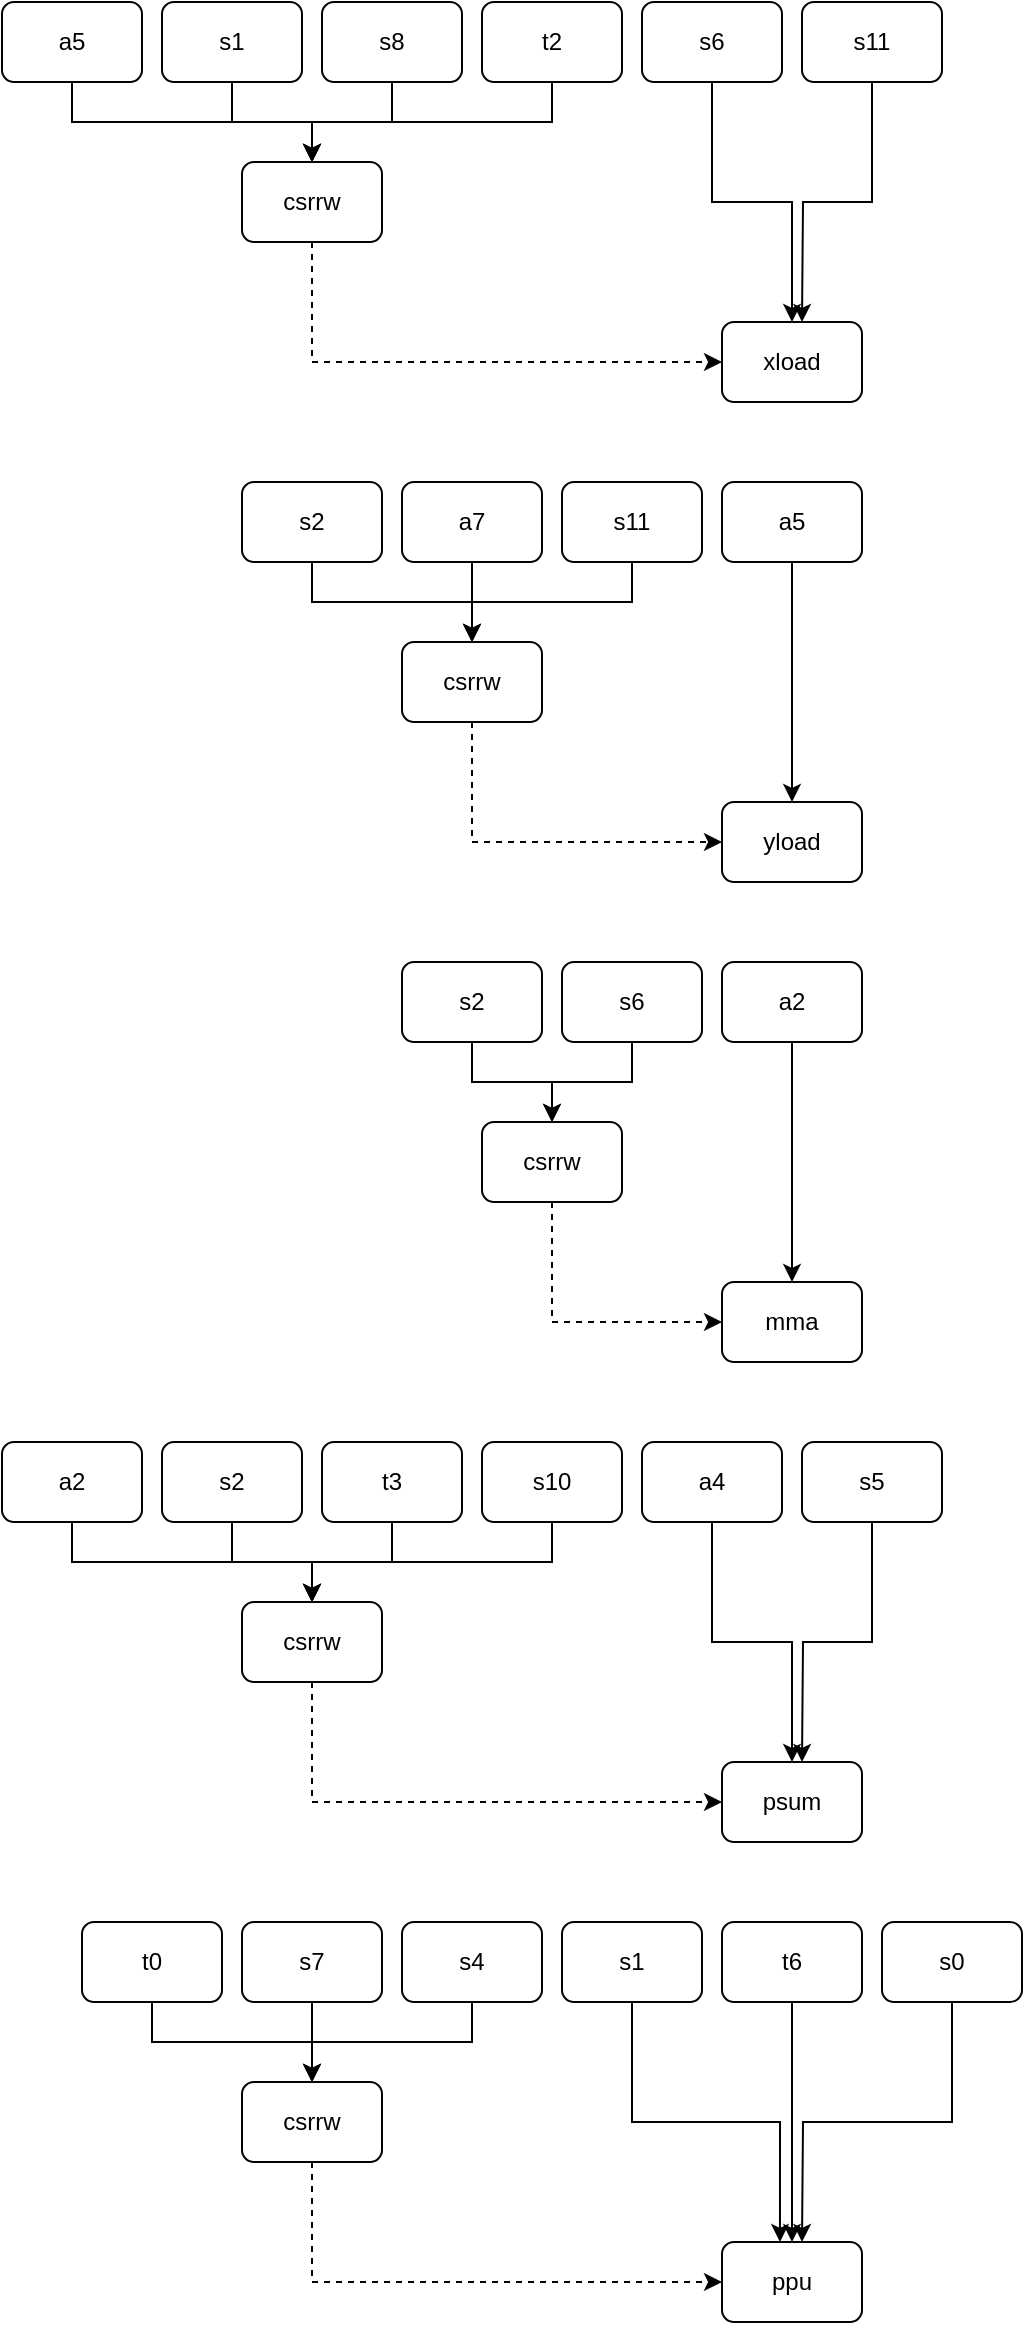 <mxfile version="24.2.7" type="github">
  <diagram id="C5RBs43oDa-KdzZeNtuy" name="Page-1">
    <mxGraphModel dx="1221" dy="652" grid="1" gridSize="10" guides="1" tooltips="1" connect="1" arrows="1" fold="1" page="1" pageScale="1" pageWidth="827" pageHeight="1169" math="0" shadow="0">
      <root>
        <mxCell id="WIyWlLk6GJQsqaUBKTNV-0" />
        <mxCell id="WIyWlLk6GJQsqaUBKTNV-1" parent="WIyWlLk6GJQsqaUBKTNV-0" />
        <mxCell id="gemFI4QmH1A-u6PZFKJa-9" style="edgeStyle=orthogonalEdgeStyle;rounded=0;orthogonalLoop=1;jettySize=auto;html=1;exitX=0.5;exitY=1;exitDx=0;exitDy=0;entryX=0.5;entryY=0;entryDx=0;entryDy=0;" edge="1" parent="WIyWlLk6GJQsqaUBKTNV-1" source="WIyWlLk6GJQsqaUBKTNV-3" target="gemFI4QmH1A-u6PZFKJa-8">
          <mxGeometry relative="1" as="geometry" />
        </mxCell>
        <mxCell id="WIyWlLk6GJQsqaUBKTNV-3" value="a5" style="rounded=1;whiteSpace=wrap;html=1;fontSize=12;glass=0;strokeWidth=1;shadow=0;" parent="WIyWlLk6GJQsqaUBKTNV-1" vertex="1">
          <mxGeometry x="40" y="80" width="70" height="40" as="geometry" />
        </mxCell>
        <mxCell id="gemFI4QmH1A-u6PZFKJa-10" style="edgeStyle=orthogonalEdgeStyle;rounded=0;orthogonalLoop=1;jettySize=auto;html=1;exitX=0.5;exitY=1;exitDx=0;exitDy=0;entryX=0.5;entryY=0;entryDx=0;entryDy=0;" edge="1" parent="WIyWlLk6GJQsqaUBKTNV-1" source="WIyWlLk6GJQsqaUBKTNV-7" target="gemFI4QmH1A-u6PZFKJa-8">
          <mxGeometry relative="1" as="geometry" />
        </mxCell>
        <mxCell id="WIyWlLk6GJQsqaUBKTNV-7" value="s1" style="rounded=1;whiteSpace=wrap;html=1;fontSize=12;glass=0;strokeWidth=1;shadow=0;" parent="WIyWlLk6GJQsqaUBKTNV-1" vertex="1">
          <mxGeometry x="120" y="80" width="70" height="40" as="geometry" />
        </mxCell>
        <mxCell id="gemFI4QmH1A-u6PZFKJa-11" style="edgeStyle=orthogonalEdgeStyle;rounded=0;orthogonalLoop=1;jettySize=auto;html=1;exitX=0.5;exitY=1;exitDx=0;exitDy=0;entryX=0.5;entryY=0;entryDx=0;entryDy=0;" edge="1" parent="WIyWlLk6GJQsqaUBKTNV-1" source="gemFI4QmH1A-u6PZFKJa-3" target="gemFI4QmH1A-u6PZFKJa-8">
          <mxGeometry relative="1" as="geometry" />
        </mxCell>
        <mxCell id="gemFI4QmH1A-u6PZFKJa-3" value="s8" style="rounded=1;whiteSpace=wrap;html=1;fontSize=12;glass=0;strokeWidth=1;shadow=0;" vertex="1" parent="WIyWlLk6GJQsqaUBKTNV-1">
          <mxGeometry x="200" y="80" width="70" height="40" as="geometry" />
        </mxCell>
        <mxCell id="gemFI4QmH1A-u6PZFKJa-12" style="edgeStyle=orthogonalEdgeStyle;rounded=0;orthogonalLoop=1;jettySize=auto;html=1;exitX=0.5;exitY=1;exitDx=0;exitDy=0;entryX=0.5;entryY=0;entryDx=0;entryDy=0;" edge="1" parent="WIyWlLk6GJQsqaUBKTNV-1" source="gemFI4QmH1A-u6PZFKJa-4" target="gemFI4QmH1A-u6PZFKJa-8">
          <mxGeometry relative="1" as="geometry" />
        </mxCell>
        <mxCell id="gemFI4QmH1A-u6PZFKJa-4" value="t2" style="rounded=1;whiteSpace=wrap;html=1;fontSize=12;glass=0;strokeWidth=1;shadow=0;" vertex="1" parent="WIyWlLk6GJQsqaUBKTNV-1">
          <mxGeometry x="280" y="80" width="70" height="40" as="geometry" />
        </mxCell>
        <mxCell id="gemFI4QmH1A-u6PZFKJa-14" style="edgeStyle=orthogonalEdgeStyle;rounded=0;orthogonalLoop=1;jettySize=auto;html=1;exitX=0.5;exitY=1;exitDx=0;exitDy=0;entryX=0.5;entryY=0;entryDx=0;entryDy=0;" edge="1" parent="WIyWlLk6GJQsqaUBKTNV-1" source="gemFI4QmH1A-u6PZFKJa-5" target="gemFI4QmH1A-u6PZFKJa-13">
          <mxGeometry relative="1" as="geometry" />
        </mxCell>
        <mxCell id="gemFI4QmH1A-u6PZFKJa-5" value="s6" style="rounded=1;whiteSpace=wrap;html=1;fontSize=12;glass=0;strokeWidth=1;shadow=0;" vertex="1" parent="WIyWlLk6GJQsqaUBKTNV-1">
          <mxGeometry x="360" y="80" width="70" height="40" as="geometry" />
        </mxCell>
        <mxCell id="gemFI4QmH1A-u6PZFKJa-15" style="edgeStyle=orthogonalEdgeStyle;rounded=0;orthogonalLoop=1;jettySize=auto;html=1;exitX=0.5;exitY=1;exitDx=0;exitDy=0;" edge="1" parent="WIyWlLk6GJQsqaUBKTNV-1" source="gemFI4QmH1A-u6PZFKJa-6">
          <mxGeometry relative="1" as="geometry">
            <mxPoint x="440" y="240" as="targetPoint" />
          </mxGeometry>
        </mxCell>
        <mxCell id="gemFI4QmH1A-u6PZFKJa-6" value="s11" style="rounded=1;whiteSpace=wrap;html=1;fontSize=12;glass=0;strokeWidth=1;shadow=0;" vertex="1" parent="WIyWlLk6GJQsqaUBKTNV-1">
          <mxGeometry x="440" y="80" width="70" height="40" as="geometry" />
        </mxCell>
        <mxCell id="gemFI4QmH1A-u6PZFKJa-16" style="edgeStyle=orthogonalEdgeStyle;rounded=0;orthogonalLoop=1;jettySize=auto;html=1;exitX=0.5;exitY=1;exitDx=0;exitDy=0;entryX=0;entryY=0.5;entryDx=0;entryDy=0;strokeColor=default;dashed=1;" edge="1" parent="WIyWlLk6GJQsqaUBKTNV-1" source="gemFI4QmH1A-u6PZFKJa-8" target="gemFI4QmH1A-u6PZFKJa-13">
          <mxGeometry relative="1" as="geometry" />
        </mxCell>
        <mxCell id="gemFI4QmH1A-u6PZFKJa-8" value="csrrw" style="rounded=1;whiteSpace=wrap;html=1;fontSize=12;glass=0;strokeWidth=1;shadow=0;" vertex="1" parent="WIyWlLk6GJQsqaUBKTNV-1">
          <mxGeometry x="160" y="160" width="70" height="40" as="geometry" />
        </mxCell>
        <mxCell id="gemFI4QmH1A-u6PZFKJa-13" value="xload" style="rounded=1;whiteSpace=wrap;html=1;fontSize=12;glass=0;strokeWidth=1;shadow=0;" vertex="1" parent="WIyWlLk6GJQsqaUBKTNV-1">
          <mxGeometry x="400" y="240" width="70" height="40" as="geometry" />
        </mxCell>
        <mxCell id="gemFI4QmH1A-u6PZFKJa-19" style="edgeStyle=orthogonalEdgeStyle;rounded=0;orthogonalLoop=1;jettySize=auto;html=1;exitX=0.5;exitY=1;exitDx=0;exitDy=0;entryX=0.5;entryY=0;entryDx=0;entryDy=0;" edge="1" parent="WIyWlLk6GJQsqaUBKTNV-1" source="gemFI4QmH1A-u6PZFKJa-20" target="gemFI4QmH1A-u6PZFKJa-30">
          <mxGeometry relative="1" as="geometry" />
        </mxCell>
        <mxCell id="gemFI4QmH1A-u6PZFKJa-20" value="s2" style="rounded=1;whiteSpace=wrap;html=1;fontSize=12;glass=0;strokeWidth=1;shadow=0;" vertex="1" parent="WIyWlLk6GJQsqaUBKTNV-1">
          <mxGeometry x="160" y="320" width="70" height="40" as="geometry" />
        </mxCell>
        <mxCell id="gemFI4QmH1A-u6PZFKJa-21" style="edgeStyle=orthogonalEdgeStyle;rounded=0;orthogonalLoop=1;jettySize=auto;html=1;exitX=0.5;exitY=1;exitDx=0;exitDy=0;entryX=0.5;entryY=0;entryDx=0;entryDy=0;" edge="1" parent="WIyWlLk6GJQsqaUBKTNV-1" source="gemFI4QmH1A-u6PZFKJa-22" target="gemFI4QmH1A-u6PZFKJa-30">
          <mxGeometry relative="1" as="geometry" />
        </mxCell>
        <mxCell id="gemFI4QmH1A-u6PZFKJa-22" value="a7" style="rounded=1;whiteSpace=wrap;html=1;fontSize=12;glass=0;strokeWidth=1;shadow=0;" vertex="1" parent="WIyWlLk6GJQsqaUBKTNV-1">
          <mxGeometry x="240" y="320" width="70" height="40" as="geometry" />
        </mxCell>
        <mxCell id="gemFI4QmH1A-u6PZFKJa-23" style="edgeStyle=orthogonalEdgeStyle;rounded=0;orthogonalLoop=1;jettySize=auto;html=1;exitX=0.5;exitY=1;exitDx=0;exitDy=0;entryX=0.5;entryY=0;entryDx=0;entryDy=0;" edge="1" parent="WIyWlLk6GJQsqaUBKTNV-1" source="gemFI4QmH1A-u6PZFKJa-24" target="gemFI4QmH1A-u6PZFKJa-30">
          <mxGeometry relative="1" as="geometry" />
        </mxCell>
        <mxCell id="gemFI4QmH1A-u6PZFKJa-24" value="s11" style="rounded=1;whiteSpace=wrap;html=1;fontSize=12;glass=0;strokeWidth=1;shadow=0;" vertex="1" parent="WIyWlLk6GJQsqaUBKTNV-1">
          <mxGeometry x="320" y="320" width="70" height="40" as="geometry" />
        </mxCell>
        <mxCell id="gemFI4QmH1A-u6PZFKJa-25" style="edgeStyle=orthogonalEdgeStyle;rounded=0;orthogonalLoop=1;jettySize=auto;html=1;exitX=0.5;exitY=1;exitDx=0;exitDy=0;entryX=0.5;entryY=0;entryDx=0;entryDy=0;" edge="1" parent="WIyWlLk6GJQsqaUBKTNV-1" source="gemFI4QmH1A-u6PZFKJa-26" target="gemFI4QmH1A-u6PZFKJa-31">
          <mxGeometry relative="1" as="geometry" />
        </mxCell>
        <mxCell id="gemFI4QmH1A-u6PZFKJa-26" value="a5" style="rounded=1;whiteSpace=wrap;html=1;fontSize=12;glass=0;strokeWidth=1;shadow=0;" vertex="1" parent="WIyWlLk6GJQsqaUBKTNV-1">
          <mxGeometry x="400" y="320" width="70" height="40" as="geometry" />
        </mxCell>
        <mxCell id="gemFI4QmH1A-u6PZFKJa-29" style="edgeStyle=orthogonalEdgeStyle;rounded=0;orthogonalLoop=1;jettySize=auto;html=1;exitX=0.5;exitY=1;exitDx=0;exitDy=0;entryX=0;entryY=0.5;entryDx=0;entryDy=0;strokeColor=default;dashed=1;" edge="1" parent="WIyWlLk6GJQsqaUBKTNV-1" source="gemFI4QmH1A-u6PZFKJa-30" target="gemFI4QmH1A-u6PZFKJa-31">
          <mxGeometry relative="1" as="geometry" />
        </mxCell>
        <mxCell id="gemFI4QmH1A-u6PZFKJa-30" value="csrrw" style="rounded=1;whiteSpace=wrap;html=1;fontSize=12;glass=0;strokeWidth=1;shadow=0;" vertex="1" parent="WIyWlLk6GJQsqaUBKTNV-1">
          <mxGeometry x="240" y="400" width="70" height="40" as="geometry" />
        </mxCell>
        <mxCell id="gemFI4QmH1A-u6PZFKJa-31" value="yload" style="rounded=1;whiteSpace=wrap;html=1;fontSize=12;glass=0;strokeWidth=1;shadow=0;" vertex="1" parent="WIyWlLk6GJQsqaUBKTNV-1">
          <mxGeometry x="400" y="480" width="70" height="40" as="geometry" />
        </mxCell>
        <mxCell id="gemFI4QmH1A-u6PZFKJa-37" style="edgeStyle=orthogonalEdgeStyle;rounded=0;orthogonalLoop=1;jettySize=auto;html=1;exitX=0.5;exitY=1;exitDx=0;exitDy=0;entryX=0.5;entryY=0;entryDx=0;entryDy=0;" edge="1" parent="WIyWlLk6GJQsqaUBKTNV-1" source="gemFI4QmH1A-u6PZFKJa-38" target="gemFI4QmH1A-u6PZFKJa-44">
          <mxGeometry relative="1" as="geometry" />
        </mxCell>
        <mxCell id="gemFI4QmH1A-u6PZFKJa-38" value="s2" style="rounded=1;whiteSpace=wrap;html=1;fontSize=12;glass=0;strokeWidth=1;shadow=0;" vertex="1" parent="WIyWlLk6GJQsqaUBKTNV-1">
          <mxGeometry x="240" y="560" width="70" height="40" as="geometry" />
        </mxCell>
        <mxCell id="gemFI4QmH1A-u6PZFKJa-39" style="edgeStyle=orthogonalEdgeStyle;rounded=0;orthogonalLoop=1;jettySize=auto;html=1;exitX=0.5;exitY=1;exitDx=0;exitDy=0;entryX=0.5;entryY=0;entryDx=0;entryDy=0;" edge="1" parent="WIyWlLk6GJQsqaUBKTNV-1" source="gemFI4QmH1A-u6PZFKJa-40" target="gemFI4QmH1A-u6PZFKJa-44">
          <mxGeometry relative="1" as="geometry" />
        </mxCell>
        <mxCell id="gemFI4QmH1A-u6PZFKJa-40" value="s6" style="rounded=1;whiteSpace=wrap;html=1;fontSize=12;glass=0;strokeWidth=1;shadow=0;" vertex="1" parent="WIyWlLk6GJQsqaUBKTNV-1">
          <mxGeometry x="320" y="560" width="70" height="40" as="geometry" />
        </mxCell>
        <mxCell id="gemFI4QmH1A-u6PZFKJa-41" style="edgeStyle=orthogonalEdgeStyle;rounded=0;orthogonalLoop=1;jettySize=auto;html=1;exitX=0.5;exitY=1;exitDx=0;exitDy=0;entryX=0.5;entryY=0;entryDx=0;entryDy=0;" edge="1" parent="WIyWlLk6GJQsqaUBKTNV-1" source="gemFI4QmH1A-u6PZFKJa-42" target="gemFI4QmH1A-u6PZFKJa-45">
          <mxGeometry relative="1" as="geometry" />
        </mxCell>
        <mxCell id="gemFI4QmH1A-u6PZFKJa-42" value="a2" style="rounded=1;whiteSpace=wrap;html=1;fontSize=12;glass=0;strokeWidth=1;shadow=0;" vertex="1" parent="WIyWlLk6GJQsqaUBKTNV-1">
          <mxGeometry x="400" y="560" width="70" height="40" as="geometry" />
        </mxCell>
        <mxCell id="gemFI4QmH1A-u6PZFKJa-43" style="edgeStyle=orthogonalEdgeStyle;rounded=0;orthogonalLoop=1;jettySize=auto;html=1;exitX=0.5;exitY=1;exitDx=0;exitDy=0;entryX=0;entryY=0.5;entryDx=0;entryDy=0;strokeColor=default;dashed=1;" edge="1" parent="WIyWlLk6GJQsqaUBKTNV-1" source="gemFI4QmH1A-u6PZFKJa-44" target="gemFI4QmH1A-u6PZFKJa-45">
          <mxGeometry relative="1" as="geometry" />
        </mxCell>
        <mxCell id="gemFI4QmH1A-u6PZFKJa-44" value="csrrw" style="rounded=1;whiteSpace=wrap;html=1;fontSize=12;glass=0;strokeWidth=1;shadow=0;" vertex="1" parent="WIyWlLk6GJQsqaUBKTNV-1">
          <mxGeometry x="280" y="640" width="70" height="40" as="geometry" />
        </mxCell>
        <mxCell id="gemFI4QmH1A-u6PZFKJa-45" value="mma" style="rounded=1;whiteSpace=wrap;html=1;fontSize=12;glass=0;strokeWidth=1;shadow=0;" vertex="1" parent="WIyWlLk6GJQsqaUBKTNV-1">
          <mxGeometry x="400" y="720" width="70" height="40" as="geometry" />
        </mxCell>
        <mxCell id="gemFI4QmH1A-u6PZFKJa-47" style="edgeStyle=orthogonalEdgeStyle;rounded=0;orthogonalLoop=1;jettySize=auto;html=1;exitX=0.5;exitY=1;exitDx=0;exitDy=0;entryX=0.5;entryY=0;entryDx=0;entryDy=0;" edge="1" parent="WIyWlLk6GJQsqaUBKTNV-1" source="gemFI4QmH1A-u6PZFKJa-48" target="gemFI4QmH1A-u6PZFKJa-60">
          <mxGeometry relative="1" as="geometry" />
        </mxCell>
        <mxCell id="gemFI4QmH1A-u6PZFKJa-48" value="a2" style="rounded=1;whiteSpace=wrap;html=1;fontSize=12;glass=0;strokeWidth=1;shadow=0;" vertex="1" parent="WIyWlLk6GJQsqaUBKTNV-1">
          <mxGeometry x="40" y="800" width="70" height="40" as="geometry" />
        </mxCell>
        <mxCell id="gemFI4QmH1A-u6PZFKJa-49" style="edgeStyle=orthogonalEdgeStyle;rounded=0;orthogonalLoop=1;jettySize=auto;html=1;exitX=0.5;exitY=1;exitDx=0;exitDy=0;entryX=0.5;entryY=0;entryDx=0;entryDy=0;" edge="1" parent="WIyWlLk6GJQsqaUBKTNV-1" source="gemFI4QmH1A-u6PZFKJa-50" target="gemFI4QmH1A-u6PZFKJa-60">
          <mxGeometry relative="1" as="geometry" />
        </mxCell>
        <mxCell id="gemFI4QmH1A-u6PZFKJa-50" value="s2" style="rounded=1;whiteSpace=wrap;html=1;fontSize=12;glass=0;strokeWidth=1;shadow=0;" vertex="1" parent="WIyWlLk6GJQsqaUBKTNV-1">
          <mxGeometry x="120" y="800" width="70" height="40" as="geometry" />
        </mxCell>
        <mxCell id="gemFI4QmH1A-u6PZFKJa-51" style="edgeStyle=orthogonalEdgeStyle;rounded=0;orthogonalLoop=1;jettySize=auto;html=1;exitX=0.5;exitY=1;exitDx=0;exitDy=0;entryX=0.5;entryY=0;entryDx=0;entryDy=0;" edge="1" parent="WIyWlLk6GJQsqaUBKTNV-1" source="gemFI4QmH1A-u6PZFKJa-52" target="gemFI4QmH1A-u6PZFKJa-60">
          <mxGeometry relative="1" as="geometry" />
        </mxCell>
        <mxCell id="gemFI4QmH1A-u6PZFKJa-52" value="t3" style="rounded=1;whiteSpace=wrap;html=1;fontSize=12;glass=0;strokeWidth=1;shadow=0;" vertex="1" parent="WIyWlLk6GJQsqaUBKTNV-1">
          <mxGeometry x="200" y="800" width="70" height="40" as="geometry" />
        </mxCell>
        <mxCell id="gemFI4QmH1A-u6PZFKJa-53" style="edgeStyle=orthogonalEdgeStyle;rounded=0;orthogonalLoop=1;jettySize=auto;html=1;exitX=0.5;exitY=1;exitDx=0;exitDy=0;entryX=0.5;entryY=0;entryDx=0;entryDy=0;" edge="1" parent="WIyWlLk6GJQsqaUBKTNV-1" source="gemFI4QmH1A-u6PZFKJa-54" target="gemFI4QmH1A-u6PZFKJa-60">
          <mxGeometry relative="1" as="geometry" />
        </mxCell>
        <mxCell id="gemFI4QmH1A-u6PZFKJa-54" value="s10" style="rounded=1;whiteSpace=wrap;html=1;fontSize=12;glass=0;strokeWidth=1;shadow=0;" vertex="1" parent="WIyWlLk6GJQsqaUBKTNV-1">
          <mxGeometry x="280" y="800" width="70" height="40" as="geometry" />
        </mxCell>
        <mxCell id="gemFI4QmH1A-u6PZFKJa-55" style="edgeStyle=orthogonalEdgeStyle;rounded=0;orthogonalLoop=1;jettySize=auto;html=1;exitX=0.5;exitY=1;exitDx=0;exitDy=0;entryX=0.5;entryY=0;entryDx=0;entryDy=0;" edge="1" parent="WIyWlLk6GJQsqaUBKTNV-1" source="gemFI4QmH1A-u6PZFKJa-56" target="gemFI4QmH1A-u6PZFKJa-61">
          <mxGeometry relative="1" as="geometry" />
        </mxCell>
        <mxCell id="gemFI4QmH1A-u6PZFKJa-56" value="a4" style="rounded=1;whiteSpace=wrap;html=1;fontSize=12;glass=0;strokeWidth=1;shadow=0;" vertex="1" parent="WIyWlLk6GJQsqaUBKTNV-1">
          <mxGeometry x="360" y="800" width="70" height="40" as="geometry" />
        </mxCell>
        <mxCell id="gemFI4QmH1A-u6PZFKJa-57" style="edgeStyle=orthogonalEdgeStyle;rounded=0;orthogonalLoop=1;jettySize=auto;html=1;exitX=0.5;exitY=1;exitDx=0;exitDy=0;" edge="1" parent="WIyWlLk6GJQsqaUBKTNV-1" source="gemFI4QmH1A-u6PZFKJa-58">
          <mxGeometry relative="1" as="geometry">
            <mxPoint x="440" y="960" as="targetPoint" />
          </mxGeometry>
        </mxCell>
        <mxCell id="gemFI4QmH1A-u6PZFKJa-58" value="s5" style="rounded=1;whiteSpace=wrap;html=1;fontSize=12;glass=0;strokeWidth=1;shadow=0;" vertex="1" parent="WIyWlLk6GJQsqaUBKTNV-1">
          <mxGeometry x="440" y="800" width="70" height="40" as="geometry" />
        </mxCell>
        <mxCell id="gemFI4QmH1A-u6PZFKJa-59" style="edgeStyle=orthogonalEdgeStyle;rounded=0;orthogonalLoop=1;jettySize=auto;html=1;exitX=0.5;exitY=1;exitDx=0;exitDy=0;entryX=0;entryY=0.5;entryDx=0;entryDy=0;strokeColor=default;dashed=1;" edge="1" parent="WIyWlLk6GJQsqaUBKTNV-1" source="gemFI4QmH1A-u6PZFKJa-60" target="gemFI4QmH1A-u6PZFKJa-61">
          <mxGeometry relative="1" as="geometry" />
        </mxCell>
        <mxCell id="gemFI4QmH1A-u6PZFKJa-60" value="csrrw" style="rounded=1;whiteSpace=wrap;html=1;fontSize=12;glass=0;strokeWidth=1;shadow=0;" vertex="1" parent="WIyWlLk6GJQsqaUBKTNV-1">
          <mxGeometry x="160" y="880" width="70" height="40" as="geometry" />
        </mxCell>
        <mxCell id="gemFI4QmH1A-u6PZFKJa-61" value="psum" style="rounded=1;whiteSpace=wrap;html=1;fontSize=12;glass=0;strokeWidth=1;shadow=0;" vertex="1" parent="WIyWlLk6GJQsqaUBKTNV-1">
          <mxGeometry x="400" y="960" width="70" height="40" as="geometry" />
        </mxCell>
        <mxCell id="gemFI4QmH1A-u6PZFKJa-62" style="edgeStyle=orthogonalEdgeStyle;rounded=0;orthogonalLoop=1;jettySize=auto;html=1;exitX=0.5;exitY=1;exitDx=0;exitDy=0;entryX=0.5;entryY=0;entryDx=0;entryDy=0;" edge="1" parent="WIyWlLk6GJQsqaUBKTNV-1" source="gemFI4QmH1A-u6PZFKJa-63" target="gemFI4QmH1A-u6PZFKJa-75">
          <mxGeometry relative="1" as="geometry" />
        </mxCell>
        <mxCell id="gemFI4QmH1A-u6PZFKJa-63" value="t0" style="rounded=1;whiteSpace=wrap;html=1;fontSize=12;glass=0;strokeWidth=1;shadow=0;" vertex="1" parent="WIyWlLk6GJQsqaUBKTNV-1">
          <mxGeometry x="80" y="1040" width="70" height="40" as="geometry" />
        </mxCell>
        <mxCell id="gemFI4QmH1A-u6PZFKJa-64" style="edgeStyle=orthogonalEdgeStyle;rounded=0;orthogonalLoop=1;jettySize=auto;html=1;exitX=0.5;exitY=1;exitDx=0;exitDy=0;entryX=0.5;entryY=0;entryDx=0;entryDy=0;" edge="1" parent="WIyWlLk6GJQsqaUBKTNV-1" source="gemFI4QmH1A-u6PZFKJa-65" target="gemFI4QmH1A-u6PZFKJa-75">
          <mxGeometry relative="1" as="geometry" />
        </mxCell>
        <mxCell id="gemFI4QmH1A-u6PZFKJa-65" value="s7" style="rounded=1;whiteSpace=wrap;html=1;fontSize=12;glass=0;strokeWidth=1;shadow=0;" vertex="1" parent="WIyWlLk6GJQsqaUBKTNV-1">
          <mxGeometry x="160" y="1040" width="70" height="40" as="geometry" />
        </mxCell>
        <mxCell id="gemFI4QmH1A-u6PZFKJa-66" style="edgeStyle=orthogonalEdgeStyle;rounded=0;orthogonalLoop=1;jettySize=auto;html=1;exitX=0.5;exitY=1;exitDx=0;exitDy=0;entryX=0.5;entryY=0;entryDx=0;entryDy=0;" edge="1" parent="WIyWlLk6GJQsqaUBKTNV-1" source="gemFI4QmH1A-u6PZFKJa-67" target="gemFI4QmH1A-u6PZFKJa-75">
          <mxGeometry relative="1" as="geometry" />
        </mxCell>
        <mxCell id="gemFI4QmH1A-u6PZFKJa-67" value="s4" style="rounded=1;whiteSpace=wrap;html=1;fontSize=12;glass=0;strokeWidth=1;shadow=0;" vertex="1" parent="WIyWlLk6GJQsqaUBKTNV-1">
          <mxGeometry x="240" y="1040" width="70" height="40" as="geometry" />
        </mxCell>
        <mxCell id="gemFI4QmH1A-u6PZFKJa-68" style="edgeStyle=orthogonalEdgeStyle;rounded=0;orthogonalLoop=1;jettySize=auto;html=1;exitX=0.5;exitY=1;exitDx=0;exitDy=0;entryX=0.414;entryY=0;entryDx=0;entryDy=0;entryPerimeter=0;" edge="1" parent="WIyWlLk6GJQsqaUBKTNV-1" source="gemFI4QmH1A-u6PZFKJa-69" target="gemFI4QmH1A-u6PZFKJa-76">
          <mxGeometry relative="1" as="geometry" />
        </mxCell>
        <mxCell id="gemFI4QmH1A-u6PZFKJa-69" value="s1" style="rounded=1;whiteSpace=wrap;html=1;fontSize=12;glass=0;strokeWidth=1;shadow=0;" vertex="1" parent="WIyWlLk6GJQsqaUBKTNV-1">
          <mxGeometry x="320" y="1040" width="70" height="40" as="geometry" />
        </mxCell>
        <mxCell id="gemFI4QmH1A-u6PZFKJa-70" style="edgeStyle=orthogonalEdgeStyle;rounded=0;orthogonalLoop=1;jettySize=auto;html=1;exitX=0.5;exitY=1;exitDx=0;exitDy=0;entryX=0.5;entryY=0;entryDx=0;entryDy=0;" edge="1" parent="WIyWlLk6GJQsqaUBKTNV-1" source="gemFI4QmH1A-u6PZFKJa-71" target="gemFI4QmH1A-u6PZFKJa-76">
          <mxGeometry relative="1" as="geometry" />
        </mxCell>
        <mxCell id="gemFI4QmH1A-u6PZFKJa-71" value="t6" style="rounded=1;whiteSpace=wrap;html=1;fontSize=12;glass=0;strokeWidth=1;shadow=0;" vertex="1" parent="WIyWlLk6GJQsqaUBKTNV-1">
          <mxGeometry x="400" y="1040" width="70" height="40" as="geometry" />
        </mxCell>
        <mxCell id="gemFI4QmH1A-u6PZFKJa-72" style="edgeStyle=orthogonalEdgeStyle;rounded=0;orthogonalLoop=1;jettySize=auto;html=1;exitX=0.5;exitY=1;exitDx=0;exitDy=0;" edge="1" parent="WIyWlLk6GJQsqaUBKTNV-1" source="gemFI4QmH1A-u6PZFKJa-73">
          <mxGeometry relative="1" as="geometry">
            <mxPoint x="440" y="1200" as="targetPoint" />
          </mxGeometry>
        </mxCell>
        <mxCell id="gemFI4QmH1A-u6PZFKJa-73" value="s0" style="rounded=1;whiteSpace=wrap;html=1;fontSize=12;glass=0;strokeWidth=1;shadow=0;" vertex="1" parent="WIyWlLk6GJQsqaUBKTNV-1">
          <mxGeometry x="480" y="1040" width="70" height="40" as="geometry" />
        </mxCell>
        <mxCell id="gemFI4QmH1A-u6PZFKJa-74" style="edgeStyle=orthogonalEdgeStyle;rounded=0;orthogonalLoop=1;jettySize=auto;html=1;exitX=0.5;exitY=1;exitDx=0;exitDy=0;entryX=0;entryY=0.5;entryDx=0;entryDy=0;strokeColor=default;dashed=1;" edge="1" parent="WIyWlLk6GJQsqaUBKTNV-1" source="gemFI4QmH1A-u6PZFKJa-75" target="gemFI4QmH1A-u6PZFKJa-76">
          <mxGeometry relative="1" as="geometry" />
        </mxCell>
        <mxCell id="gemFI4QmH1A-u6PZFKJa-75" value="csrrw" style="rounded=1;whiteSpace=wrap;html=1;fontSize=12;glass=0;strokeWidth=1;shadow=0;" vertex="1" parent="WIyWlLk6GJQsqaUBKTNV-1">
          <mxGeometry x="160" y="1120" width="70" height="40" as="geometry" />
        </mxCell>
        <mxCell id="gemFI4QmH1A-u6PZFKJa-76" value="ppu" style="rounded=1;whiteSpace=wrap;html=1;fontSize=12;glass=0;strokeWidth=1;shadow=0;" vertex="1" parent="WIyWlLk6GJQsqaUBKTNV-1">
          <mxGeometry x="400" y="1200" width="70" height="40" as="geometry" />
        </mxCell>
      </root>
    </mxGraphModel>
  </diagram>
</mxfile>
